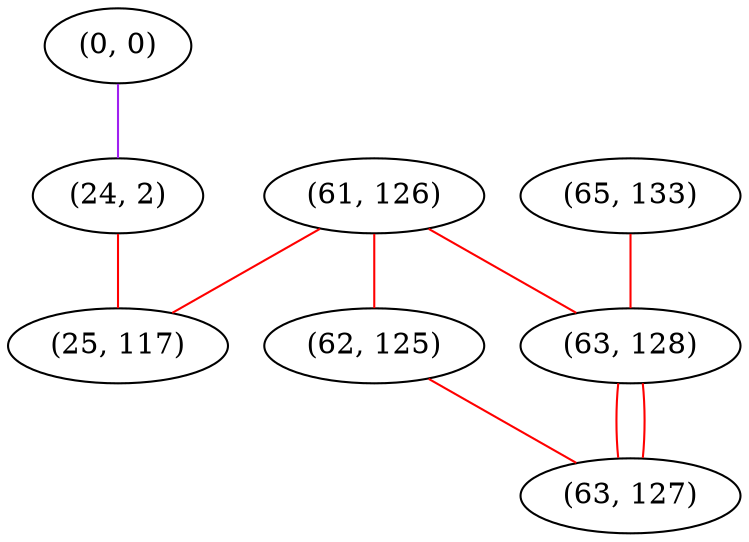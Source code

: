 graph "" {
"(0, 0)";
"(61, 126)";
"(62, 125)";
"(65, 133)";
"(24, 2)";
"(25, 117)";
"(63, 128)";
"(63, 127)";
"(0, 0)" -- "(24, 2)"  [color=purple, key=0, weight=4];
"(61, 126)" -- "(25, 117)"  [color=red, key=0, weight=1];
"(61, 126)" -- "(63, 128)"  [color=red, key=0, weight=1];
"(61, 126)" -- "(62, 125)"  [color=red, key=0, weight=1];
"(62, 125)" -- "(63, 127)"  [color=red, key=0, weight=1];
"(65, 133)" -- "(63, 128)"  [color=red, key=0, weight=1];
"(24, 2)" -- "(25, 117)"  [color=red, key=0, weight=1];
"(63, 128)" -- "(63, 127)"  [color=red, key=0, weight=1];
"(63, 128)" -- "(63, 127)"  [color=red, key=1, weight=1];
}
